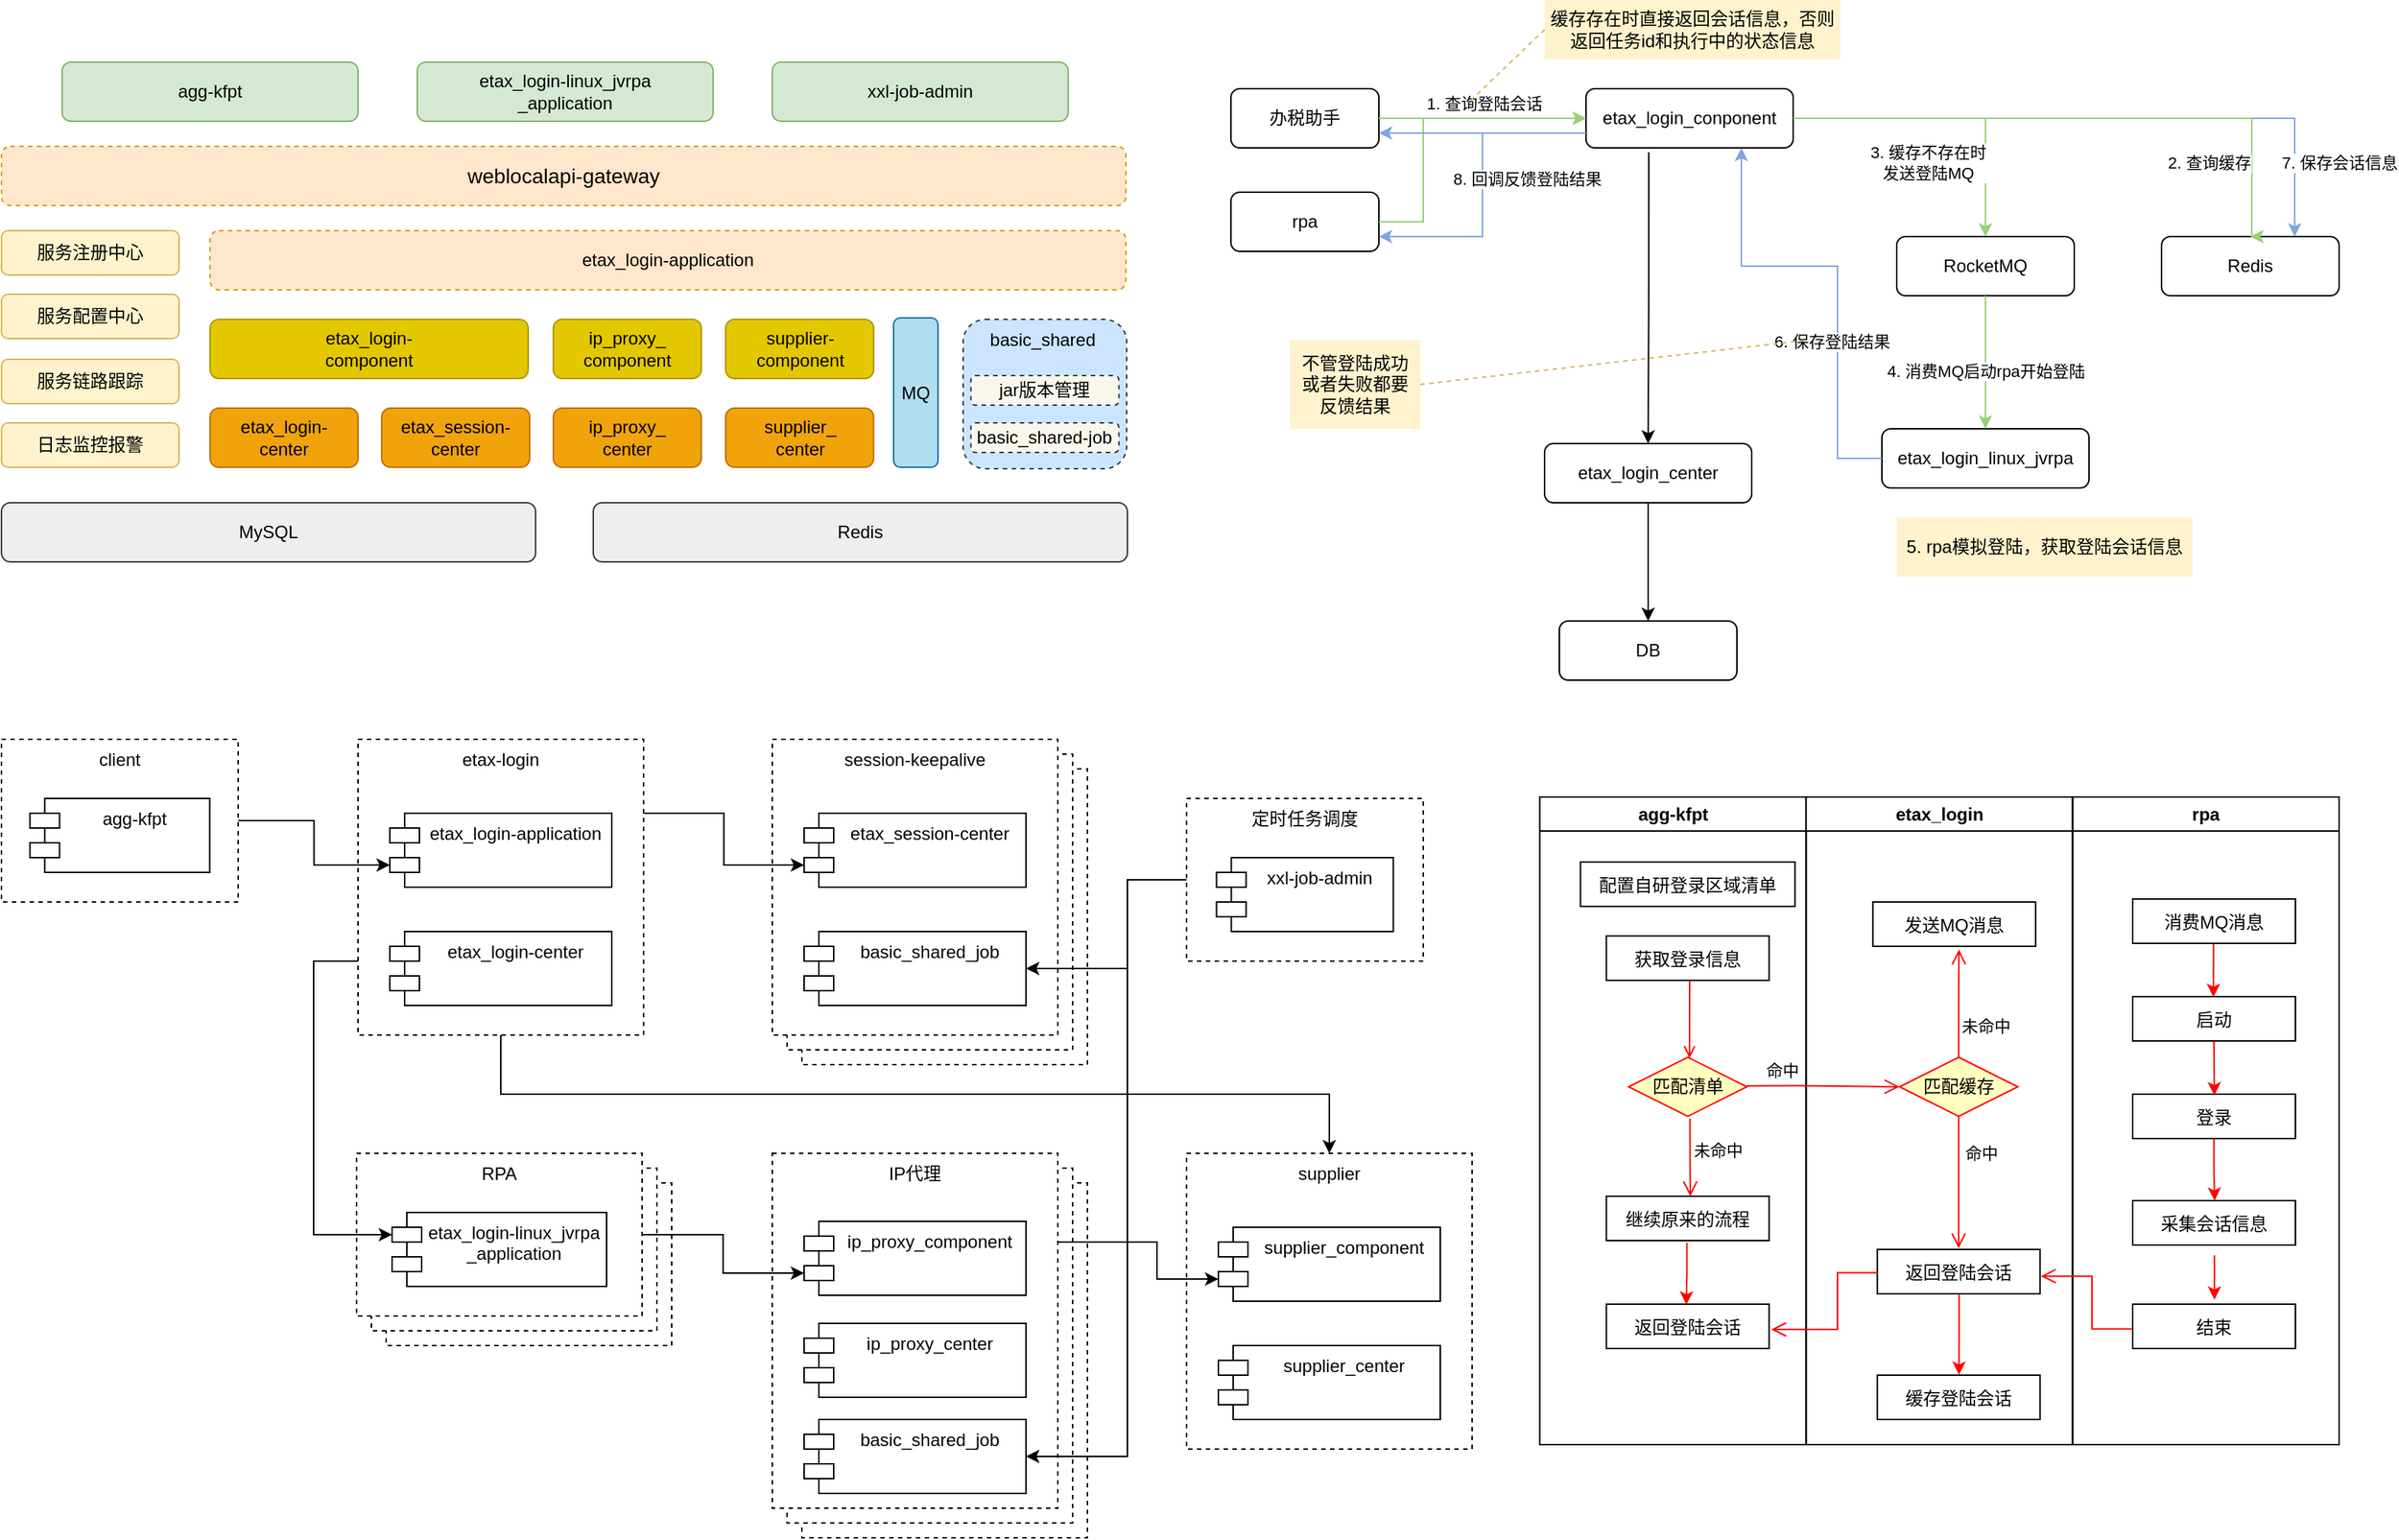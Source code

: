 <mxfile version="20.5.2" type="github">
  <diagram id="nDLk0ft438gr6uN_P_It" name="第 1 页">
    <mxGraphModel dx="2048" dy="681" grid="1" gridSize="10" guides="1" tooltips="1" connect="1" arrows="1" fold="1" page="1" pageScale="1" pageWidth="827" pageHeight="1169" math="0" shadow="0">
      <root>
        <mxCell id="0" />
        <mxCell id="1" parent="0" />
        <mxCell id="iIuD2MgbGL19CnhBk3a8-66" value="IP代理" style="rounded=0;whiteSpace=wrap;html=1;dashed=1;verticalAlign=top;" vertex="1" parent="1">
          <mxGeometry x="-260" y="860" width="193" height="240" as="geometry" />
        </mxCell>
        <mxCell id="iIuD2MgbGL19CnhBk3a8-65" value="IP代理" style="rounded=0;whiteSpace=wrap;html=1;dashed=1;verticalAlign=top;" vertex="1" parent="1">
          <mxGeometry x="-270" y="850" width="193" height="240" as="geometry" />
        </mxCell>
        <mxCell id="iIuD2MgbGL19CnhBk3a8-64" value="session-keepalive" style="rounded=0;whiteSpace=wrap;html=1;dashed=1;verticalAlign=top;" vertex="1" parent="1">
          <mxGeometry x="-260" y="580" width="193" height="200" as="geometry" />
        </mxCell>
        <mxCell id="iIuD2MgbGL19CnhBk3a8-63" value="session-keepalive" style="rounded=0;whiteSpace=wrap;html=1;dashed=1;verticalAlign=top;" vertex="1" parent="1">
          <mxGeometry x="-270" y="570" width="193" height="200" as="geometry" />
        </mxCell>
        <mxCell id="iIuD2MgbGL19CnhBk3a8-62" value="RPA" style="rounded=0;whiteSpace=wrap;html=1;dashed=1;verticalAlign=top;" vertex="1" parent="1">
          <mxGeometry x="-541" y="860" width="193" height="110" as="geometry" />
        </mxCell>
        <mxCell id="iIuD2MgbGL19CnhBk3a8-61" value="RPA" style="rounded=0;whiteSpace=wrap;html=1;dashed=1;verticalAlign=top;" vertex="1" parent="1">
          <mxGeometry x="-551" y="850" width="193" height="110" as="geometry" />
        </mxCell>
        <mxCell id="iIuD2MgbGL19CnhBk3a8-49" value="supplier" style="rounded=0;whiteSpace=wrap;html=1;dashed=1;verticalAlign=top;" vertex="1" parent="1">
          <mxGeometry y="840" width="193" height="200" as="geometry" />
        </mxCell>
        <mxCell id="iIuD2MgbGL19CnhBk3a8-57" value="" style="edgeStyle=orthogonalEdgeStyle;rounded=0;orthogonalLoop=1;jettySize=auto;html=1;entryX=0;entryY=0;entryDx=0;entryDy=35;exitX=1;exitY=0.25;exitDx=0;exitDy=0;entryPerimeter=0;" edge="1" parent="1" source="iIuD2MgbGL19CnhBk3a8-48" target="iIuD2MgbGL19CnhBk3a8-9">
          <mxGeometry relative="1" as="geometry">
            <Array as="points">
              <mxPoint x="-20" y="900" />
              <mxPoint x="-20" y="925" />
            </Array>
          </mxGeometry>
        </mxCell>
        <mxCell id="iIuD2MgbGL19CnhBk3a8-48" value="IP代理" style="rounded=0;whiteSpace=wrap;html=1;dashed=1;verticalAlign=top;" vertex="1" parent="1">
          <mxGeometry x="-280" y="840" width="193" height="240" as="geometry" />
        </mxCell>
        <mxCell id="iIuD2MgbGL19CnhBk3a8-46" value="session-keepalive" style="rounded=0;whiteSpace=wrap;html=1;dashed=1;verticalAlign=top;" vertex="1" parent="1">
          <mxGeometry x="-280" y="560" width="193" height="200" as="geometry" />
        </mxCell>
        <mxCell id="iIuD2MgbGL19CnhBk3a8-53" value="" style="edgeStyle=orthogonalEdgeStyle;rounded=0;orthogonalLoop=1;jettySize=auto;html=1;entryX=1;entryY=0.5;entryDx=0;entryDy=0;" edge="1" parent="1" source="iIuD2MgbGL19CnhBk3a8-50" target="iIuD2MgbGL19CnhBk3a8-11">
          <mxGeometry relative="1" as="geometry">
            <mxPoint x="-60" y="760" as="targetPoint" />
            <Array as="points">
              <mxPoint x="-40" y="655" />
              <mxPoint x="-40" y="715" />
            </Array>
          </mxGeometry>
        </mxCell>
        <mxCell id="iIuD2MgbGL19CnhBk3a8-50" value="定时任务调度" style="rounded=0;whiteSpace=wrap;html=1;dashed=1;verticalAlign=top;" vertex="1" parent="1">
          <mxGeometry y="600" width="160" height="110" as="geometry" />
        </mxCell>
        <mxCell id="iIuD2MgbGL19CnhBk3a8-34" value="basic_shared&amp;nbsp;" style="rounded=1;whiteSpace=wrap;html=1;verticalAlign=top;align=center;spacingLeft=0;fillColor=#cce5ff;strokeColor=#36393d;dashed=1;" vertex="1" parent="1">
          <mxGeometry x="-151" y="276" width="110.5" height="101" as="geometry" />
        </mxCell>
        <mxCell id="iIuD2MgbGL19CnhBk3a8-17" value="RPA" style="rounded=0;whiteSpace=wrap;html=1;dashed=1;verticalAlign=top;" vertex="1" parent="1">
          <mxGeometry x="-561" y="840" width="193" height="110" as="geometry" />
        </mxCell>
        <mxCell id="iIuD2MgbGL19CnhBk3a8-51" value="" style="edgeStyle=orthogonalEdgeStyle;rounded=0;orthogonalLoop=1;jettySize=auto;html=1;entryX=0;entryY=0;entryDx=0;entryDy=35;entryPerimeter=0;exitX=1;exitY=0.25;exitDx=0;exitDy=0;" edge="1" parent="1" source="iIuD2MgbGL19CnhBk3a8-16" target="iIuD2MgbGL19CnhBk3a8-10">
          <mxGeometry relative="1" as="geometry" />
        </mxCell>
        <mxCell id="iIuD2MgbGL19CnhBk3a8-60" value="" style="edgeStyle=orthogonalEdgeStyle;rounded=0;orthogonalLoop=1;jettySize=auto;html=1;exitX=0;exitY=0.75;exitDx=0;exitDy=0;entryX=0;entryY=0;entryDx=0;entryDy=15;entryPerimeter=0;" edge="1" parent="1" source="iIuD2MgbGL19CnhBk3a8-16" target="iIuD2MgbGL19CnhBk3a8-6">
          <mxGeometry relative="1" as="geometry">
            <Array as="points">
              <mxPoint x="-590" y="710" />
              <mxPoint x="-590" y="895" />
            </Array>
          </mxGeometry>
        </mxCell>
        <mxCell id="iIuD2MgbGL19CnhBk3a8-16" value="etax-login" style="rounded=0;whiteSpace=wrap;html=1;dashed=1;verticalAlign=top;" vertex="1" parent="1">
          <mxGeometry x="-560" y="560" width="193" height="200" as="geometry" />
        </mxCell>
        <mxCell id="iIuD2MgbGL19CnhBk3a8-58" value="" style="edgeStyle=orthogonalEdgeStyle;rounded=0;orthogonalLoop=1;jettySize=auto;html=1;entryX=0;entryY=0;entryDx=0;entryDy=35;entryPerimeter=0;" edge="1" parent="1" source="iIuD2MgbGL19CnhBk3a8-15" target="iIuD2MgbGL19CnhBk3a8-2">
          <mxGeometry relative="1" as="geometry" />
        </mxCell>
        <mxCell id="iIuD2MgbGL19CnhBk3a8-15" value="client" style="rounded=0;whiteSpace=wrap;html=1;dashed=1;verticalAlign=top;" vertex="1" parent="1">
          <mxGeometry x="-801" y="560" width="160" height="110" as="geometry" />
        </mxCell>
        <mxCell id="LRi96Np3pduru6x6Xqpe-8" value="" style="edgeStyle=orthogonalEdgeStyle;rounded=0;orthogonalLoop=1;jettySize=auto;html=1;exitX=0.303;exitY=1.075;exitDx=0;exitDy=0;exitPerimeter=0;" parent="1" source="LRi96Np3pduru6x6Xqpe-2" target="LRi96Np3pduru6x6Xqpe-3" edge="1">
          <mxGeometry relative="1" as="geometry" />
        </mxCell>
        <mxCell id="LRi96Np3pduru6x6Xqpe-2" value="etax_login_conponent&lt;br&gt;" style="rounded=1;whiteSpace=wrap;html=1;" parent="1" vertex="1">
          <mxGeometry x="270" y="120" width="140" height="40" as="geometry" />
        </mxCell>
        <mxCell id="LRi96Np3pduru6x6Xqpe-9" value="" style="edgeStyle=orthogonalEdgeStyle;rounded=0;orthogonalLoop=1;jettySize=auto;html=1;entryX=0.5;entryY=0;entryDx=0;entryDy=0;" parent="1" source="LRi96Np3pduru6x6Xqpe-3" target="LRi96Np3pduru6x6Xqpe-7" edge="1">
          <mxGeometry relative="1" as="geometry">
            <Array as="points">
              <mxPoint x="312" y="480" />
            </Array>
          </mxGeometry>
        </mxCell>
        <mxCell id="LRi96Np3pduru6x6Xqpe-3" value="etax_login_center" style="rounded=1;whiteSpace=wrap;html=1;" parent="1" vertex="1">
          <mxGeometry x="242" y="360" width="140" height="40" as="geometry" />
        </mxCell>
        <mxCell id="LRi96Np3pduru6x6Xqpe-4" value="etax_login_linux_jvrpa" style="rounded=1;whiteSpace=wrap;html=1;" parent="1" vertex="1">
          <mxGeometry x="470" y="350" width="140" height="40" as="geometry" />
        </mxCell>
        <mxCell id="LRi96Np3pduru6x6Xqpe-5" value="RocketMQ" style="rounded=1;whiteSpace=wrap;html=1;" parent="1" vertex="1">
          <mxGeometry x="480" y="220" width="120" height="40" as="geometry" />
        </mxCell>
        <mxCell id="LRi96Np3pduru6x6Xqpe-6" value="Redis" style="rounded=1;whiteSpace=wrap;html=1;" parent="1" vertex="1">
          <mxGeometry x="659" y="220" width="120" height="40" as="geometry" />
        </mxCell>
        <mxCell id="LRi96Np3pduru6x6Xqpe-7" value="DB" style="rounded=1;whiteSpace=wrap;html=1;" parent="1" vertex="1">
          <mxGeometry x="252" y="480" width="120" height="40" as="geometry" />
        </mxCell>
        <mxCell id="LRi96Np3pduru6x6Xqpe-10" value="" style="edgeStyle=orthogonalEdgeStyle;rounded=0;orthogonalLoop=1;jettySize=auto;html=1;exitX=1;exitY=0.5;exitDx=0;exitDy=0;entryX=0.5;entryY=0;entryDx=0;entryDy=0;strokeColor=#97D077;" parent="1" source="LRi96Np3pduru6x6Xqpe-2" target="LRi96Np3pduru6x6Xqpe-5" edge="1">
          <mxGeometry relative="1" as="geometry">
            <mxPoint x="350" y="170" as="sourcePoint" />
            <mxPoint x="350" y="230" as="targetPoint" />
            <Array as="points">
              <mxPoint x="540" y="140" />
            </Array>
          </mxGeometry>
        </mxCell>
        <mxCell id="LRi96Np3pduru6x6Xqpe-11" value="" style="edgeStyle=orthogonalEdgeStyle;rounded=0;orthogonalLoop=1;jettySize=auto;html=1;exitX=0.5;exitY=1;exitDx=0;exitDy=0;entryX=0.5;entryY=0;entryDx=0;entryDy=0;strokeColor=#97D077;" parent="1" source="LRi96Np3pduru6x6Xqpe-5" target="LRi96Np3pduru6x6Xqpe-4" edge="1">
          <mxGeometry relative="1" as="geometry">
            <mxPoint x="260" y="490" as="sourcePoint" />
            <mxPoint x="390" y="570" as="targetPoint" />
            <Array as="points">
              <mxPoint x="540" y="330" />
              <mxPoint x="540" y="330" />
            </Array>
          </mxGeometry>
        </mxCell>
        <mxCell id="LRi96Np3pduru6x6Xqpe-25" value="4. 消费MQ启动rpa开始登陆" style="edgeLabel;html=1;align=center;verticalAlign=middle;resizable=0;points=[];" parent="LRi96Np3pduru6x6Xqpe-11" vertex="1" connectable="0">
          <mxGeometry x="0.209" relative="1" as="geometry">
            <mxPoint y="-4" as="offset" />
          </mxGeometry>
        </mxCell>
        <mxCell id="LRi96Np3pduru6x6Xqpe-12" value="" style="edgeStyle=orthogonalEdgeStyle;rounded=0;orthogonalLoop=1;jettySize=auto;html=1;exitX=1;exitY=0.5;exitDx=0;exitDy=0;strokeColor=#7EA6E0;" parent="1" source="LRi96Np3pduru6x6Xqpe-2" target="LRi96Np3pduru6x6Xqpe-6" edge="1">
          <mxGeometry relative="1" as="geometry">
            <mxPoint x="680" y="360" as="sourcePoint" />
            <mxPoint x="780" y="180" as="targetPoint" />
            <Array as="points">
              <mxPoint x="749" y="140" />
            </Array>
          </mxGeometry>
        </mxCell>
        <mxCell id="LRi96Np3pduru6x6Xqpe-26" value="7. 保存会话信息" style="edgeLabel;html=1;align=center;verticalAlign=middle;resizable=0;points=[];" parent="LRi96Np3pduru6x6Xqpe-12" vertex="1" connectable="0">
          <mxGeometry x="0.394" y="-2" relative="1" as="geometry">
            <mxPoint x="77" y="28" as="offset" />
          </mxGeometry>
        </mxCell>
        <mxCell id="LRi96Np3pduru6x6Xqpe-13" value="" style="edgeStyle=orthogonalEdgeStyle;rounded=0;orthogonalLoop=1;jettySize=auto;html=1;exitX=1;exitY=0.5;exitDx=0;exitDy=0;entryX=0.5;entryY=0;entryDx=0;entryDy=0;strokeColor=#97D077;" parent="1" source="LRi96Np3pduru6x6Xqpe-2" target="LRi96Np3pduru6x6Xqpe-6" edge="1">
          <mxGeometry relative="1" as="geometry">
            <mxPoint x="580" y="120" as="sourcePoint" />
            <mxPoint x="710" y="200" as="targetPoint" />
            <Array as="points">
              <mxPoint x="720" y="140" />
              <mxPoint x="720" y="220" />
            </Array>
          </mxGeometry>
        </mxCell>
        <mxCell id="LRi96Np3pduru6x6Xqpe-21" value="3. 缓存不存在时&lt;br&gt;发送登陆MQ" style="edgeLabel;html=1;align=center;verticalAlign=middle;resizable=0;points=[];" parent="LRi96Np3pduru6x6Xqpe-13" vertex="1" connectable="0">
          <mxGeometry x="-0.598" y="1" relative="1" as="geometry">
            <mxPoint x="12" y="31" as="offset" />
          </mxGeometry>
        </mxCell>
        <mxCell id="LRi96Np3pduru6x6Xqpe-22" value="2. 查询缓存" style="edgeLabel;html=1;align=center;verticalAlign=middle;resizable=0;points=[];" parent="LRi96Np3pduru6x6Xqpe-13" vertex="1" connectable="0">
          <mxGeometry x="0.181" y="2" relative="1" as="geometry">
            <mxPoint x="50" y="32" as="offset" />
          </mxGeometry>
        </mxCell>
        <mxCell id="LRi96Np3pduru6x6Xqpe-14" value="" style="edgeStyle=orthogonalEdgeStyle;rounded=0;orthogonalLoop=1;jettySize=auto;html=1;entryX=0.75;entryY=1;entryDx=0;entryDy=0;exitX=0;exitY=0.5;exitDx=0;exitDy=0;strokeColor=#7EA6E0;" parent="1" source="LRi96Np3pduru6x6Xqpe-4" target="LRi96Np3pduru6x6Xqpe-2" edge="1">
          <mxGeometry relative="1" as="geometry">
            <mxPoint x="530" y="495" as="sourcePoint" />
            <mxPoint x="639" y="385" as="targetPoint" />
            <Array as="points">
              <mxPoint x="440" y="370" />
              <mxPoint x="440" y="240" />
              <mxPoint x="375" y="240" />
            </Array>
          </mxGeometry>
        </mxCell>
        <mxCell id="LRi96Np3pduru6x6Xqpe-27" value="6. 保存登陆结果" style="edgeLabel;html=1;align=center;verticalAlign=middle;resizable=0;points=[];" parent="LRi96Np3pduru6x6Xqpe-14" vertex="1" connectable="0">
          <mxGeometry x="-0.283" y="4" relative="1" as="geometry">
            <mxPoint as="offset" />
          </mxGeometry>
        </mxCell>
        <mxCell id="LRi96Np3pduru6x6Xqpe-16" value="办税助手" style="rounded=1;whiteSpace=wrap;html=1;" parent="1" vertex="1">
          <mxGeometry x="30" y="120" width="100" height="40" as="geometry" />
        </mxCell>
        <mxCell id="LRi96Np3pduru6x6Xqpe-17" value="rpa" style="rounded=1;whiteSpace=wrap;html=1;" parent="1" vertex="1">
          <mxGeometry x="30" y="190" width="100" height="40" as="geometry" />
        </mxCell>
        <mxCell id="LRi96Np3pduru6x6Xqpe-18" value="" style="edgeStyle=orthogonalEdgeStyle;rounded=0;orthogonalLoop=1;jettySize=auto;html=1;exitX=1;exitY=0.5;exitDx=0;exitDy=0;entryX=0;entryY=0.5;entryDx=0;entryDy=0;strokeColor=#97D077;" parent="1" source="LRi96Np3pduru6x6Xqpe-16" target="LRi96Np3pduru6x6Xqpe-2" edge="1">
          <mxGeometry relative="1" as="geometry">
            <mxPoint x="170.02" y="173" as="sourcePoint" />
            <mxPoint x="169.6" y="370" as="targetPoint" />
          </mxGeometry>
        </mxCell>
        <mxCell id="LRi96Np3pduru6x6Xqpe-20" value="1. 查询登陆会话" style="edgeLabel;html=1;align=center;verticalAlign=middle;resizable=0;points=[];" parent="LRi96Np3pduru6x6Xqpe-18" vertex="1" connectable="0">
          <mxGeometry x="-0.809" y="-2" relative="1" as="geometry">
            <mxPoint x="57" y="-12" as="offset" />
          </mxGeometry>
        </mxCell>
        <mxCell id="LRi96Np3pduru6x6Xqpe-19" value="" style="edgeStyle=orthogonalEdgeStyle;rounded=0;orthogonalLoop=1;jettySize=auto;html=1;exitX=1;exitY=0.5;exitDx=0;exitDy=0;entryX=0;entryY=0.5;entryDx=0;entryDy=0;strokeColor=#97D077;" parent="1" source="LRi96Np3pduru6x6Xqpe-17" target="LRi96Np3pduru6x6Xqpe-2" edge="1">
          <mxGeometry relative="1" as="geometry">
            <mxPoint x="140" y="150" as="sourcePoint" />
            <mxPoint x="200" y="170" as="targetPoint" />
            <Array as="points">
              <mxPoint x="160" y="210" />
              <mxPoint x="160" y="140" />
            </Array>
          </mxGeometry>
        </mxCell>
        <mxCell id="LRi96Np3pduru6x6Xqpe-23" value="缓存存在时直接返回会话信息，否则返回任务id和执行中的状态信息" style="text;html=1;strokeColor=none;fillColor=#fff2cc;align=center;verticalAlign=middle;whiteSpace=wrap;rounded=0;" parent="1" vertex="1">
          <mxGeometry x="242" y="60" width="200" height="40" as="geometry" />
        </mxCell>
        <mxCell id="LRi96Np3pduru6x6Xqpe-24" value="5. rpa模拟登陆，获取登陆会话信息" style="text;html=1;strokeColor=none;fillColor=#fff2cc;align=center;verticalAlign=middle;whiteSpace=wrap;rounded=0;" parent="1" vertex="1">
          <mxGeometry x="480" y="410" width="200" height="40" as="geometry" />
        </mxCell>
        <mxCell id="LRi96Np3pduru6x6Xqpe-28" value="不管登陆成功&lt;br&gt;或者失败都要&lt;br&gt;反馈结果" style="text;html=1;strokeColor=none;fillColor=#fff2cc;align=center;verticalAlign=middle;whiteSpace=wrap;rounded=0;" parent="1" vertex="1">
          <mxGeometry x="70" y="290" width="88" height="60" as="geometry" />
        </mxCell>
        <mxCell id="LRi96Np3pduru6x6Xqpe-29" value="" style="endArrow=none;dashed=1;html=1;rounded=0;strokeColor=#d6b656;fillColor=#fff2cc;exitX=0;exitY=0.5;exitDx=0;exitDy=0;" parent="1" source="LRi96Np3pduru6x6Xqpe-23" edge="1">
          <mxGeometry width="50" height="50" relative="1" as="geometry">
            <mxPoint x="130" y="400" as="sourcePoint" />
            <mxPoint x="190" y="130" as="targetPoint" />
            <Array as="points" />
          </mxGeometry>
        </mxCell>
        <mxCell id="LRi96Np3pduru6x6Xqpe-30" value="" style="edgeStyle=orthogonalEdgeStyle;rounded=0;orthogonalLoop=1;jettySize=auto;html=1;exitX=0;exitY=0.75;exitDx=0;exitDy=0;entryX=1;entryY=0.75;entryDx=0;entryDy=0;strokeColor=#7EA6E0;" parent="1" source="LRi96Np3pduru6x6Xqpe-2" target="LRi96Np3pduru6x6Xqpe-17" edge="1">
          <mxGeometry relative="1" as="geometry">
            <mxPoint x="220.02" y="163" as="sourcePoint" />
            <mxPoint x="219.6" y="360" as="targetPoint" />
          </mxGeometry>
        </mxCell>
        <mxCell id="LRi96Np3pduru6x6Xqpe-32" value="8. 回调反馈登陆结果" style="edgeLabel;html=1;align=center;verticalAlign=middle;resizable=0;points=[];" parent="LRi96Np3pduru6x6Xqpe-30" vertex="1" connectable="0">
          <mxGeometry x="-0.12" relative="1" as="geometry">
            <mxPoint x="30" y="8" as="offset" />
          </mxGeometry>
        </mxCell>
        <mxCell id="LRi96Np3pduru6x6Xqpe-31" value="" style="edgeStyle=orthogonalEdgeStyle;rounded=0;orthogonalLoop=1;jettySize=auto;html=1;exitX=0;exitY=0.75;exitDx=0;exitDy=0;entryX=1;entryY=0.75;entryDx=0;entryDy=0;strokeColor=#7EA6E0;" parent="1" source="LRi96Np3pduru6x6Xqpe-2" target="LRi96Np3pduru6x6Xqpe-16" edge="1">
          <mxGeometry relative="1" as="geometry">
            <mxPoint x="300" y="250" as="sourcePoint" />
            <mxPoint x="160" y="320" as="targetPoint" />
          </mxGeometry>
        </mxCell>
        <mxCell id="LRi96Np3pduru6x6Xqpe-33" value="" style="endArrow=none;dashed=1;html=1;rounded=0;strokeColor=#d6b656;fillColor=#fff2cc;exitX=1;exitY=0.5;exitDx=0;exitDy=0;" parent="1" source="LRi96Np3pduru6x6Xqpe-28" edge="1">
          <mxGeometry width="50" height="50" relative="1" as="geometry">
            <mxPoint x="85" y="390" as="sourcePoint" />
            <mxPoint x="420" y="290" as="targetPoint" />
          </mxGeometry>
        </mxCell>
        <mxCell id="iIuD2MgbGL19CnhBk3a8-1" value="agg-kfpt" style="shape=module;align=left;spacingLeft=20;align=center;verticalAlign=top;" vertex="1" parent="1">
          <mxGeometry x="-781.75" y="600" width="121.5" height="50" as="geometry" />
        </mxCell>
        <mxCell id="iIuD2MgbGL19CnhBk3a8-2" value="etax_login-application" style="shape=module;align=left;spacingLeft=20;align=center;verticalAlign=top;" vertex="1" parent="1">
          <mxGeometry x="-538.5" y="610" width="150" height="50" as="geometry" />
        </mxCell>
        <mxCell id="iIuD2MgbGL19CnhBk3a8-4" value="etax_login-center" style="shape=module;align=left;spacingLeft=20;align=center;verticalAlign=top;" vertex="1" parent="1">
          <mxGeometry x="-538.5" y="690" width="150" height="50" as="geometry" />
        </mxCell>
        <mxCell id="iIuD2MgbGL19CnhBk3a8-5" value="ip_proxy_component" style="shape=module;align=left;spacingLeft=20;align=center;verticalAlign=top;flipV=1;" vertex="1" parent="1">
          <mxGeometry x="-258.5" y="886" width="150" height="50" as="geometry" />
        </mxCell>
        <mxCell id="iIuD2MgbGL19CnhBk3a8-6" value="etax_login-linux_jvrpa&#xa;_application" style="shape=module;align=left;spacingLeft=20;align=center;verticalAlign=top;" vertex="1" parent="1">
          <mxGeometry x="-537" y="880" width="145" height="50" as="geometry" />
        </mxCell>
        <mxCell id="iIuD2MgbGL19CnhBk3a8-7" value="ip_proxy_center" style="shape=module;align=left;spacingLeft=20;align=center;verticalAlign=top;flipV=1;" vertex="1" parent="1">
          <mxGeometry x="-258.5" y="955" width="150" height="50" as="geometry" />
        </mxCell>
        <mxCell id="iIuD2MgbGL19CnhBk3a8-8" value="supplier_center" style="shape=module;align=left;spacingLeft=20;align=center;verticalAlign=top;" vertex="1" parent="1">
          <mxGeometry x="21.5" y="970" width="150" height="50" as="geometry" />
        </mxCell>
        <mxCell id="iIuD2MgbGL19CnhBk3a8-9" value="supplier_component" style="shape=module;align=left;spacingLeft=20;align=center;verticalAlign=top;" vertex="1" parent="1">
          <mxGeometry x="21.5" y="890" width="150" height="50" as="geometry" />
        </mxCell>
        <mxCell id="iIuD2MgbGL19CnhBk3a8-10" value="etax_session-center" style="shape=module;align=left;spacingLeft=20;align=center;verticalAlign=top;" vertex="1" parent="1">
          <mxGeometry x="-258.5" y="610" width="150" height="50" as="geometry" />
        </mxCell>
        <mxCell id="iIuD2MgbGL19CnhBk3a8-11" value="basic_shared_job" style="shape=module;align=left;spacingLeft=20;align=center;verticalAlign=top;" vertex="1" parent="1">
          <mxGeometry x="-258.5" y="690" width="150" height="50" as="geometry" />
        </mxCell>
        <mxCell id="iIuD2MgbGL19CnhBk3a8-19" value="xxl-job-admin" style="shape=module;align=left;spacingLeft=20;align=center;verticalAlign=top;" vertex="1" parent="1">
          <mxGeometry x="20.25" y="640" width="119.5" height="50" as="geometry" />
        </mxCell>
        <mxCell id="iIuD2MgbGL19CnhBk3a8-20" value="&lt;span style=&quot;&quot;&gt;etax_login-&lt;br&gt;component&lt;/span&gt;" style="rounded=1;whiteSpace=wrap;html=1;fillColor=#e3c800;fontColor=#000000;strokeColor=#B09500;" vertex="1" parent="1">
          <mxGeometry x="-660" y="276" width="215" height="40" as="geometry" />
        </mxCell>
        <mxCell id="iIuD2MgbGL19CnhBk3a8-21" value="&lt;span style=&quot;&quot;&gt;etax_login-&lt;br&gt;center&lt;/span&gt;" style="rounded=1;whiteSpace=wrap;html=1;fillColor=#f0a30a;fontColor=#000000;strokeColor=#BD7000;" vertex="1" parent="1">
          <mxGeometry x="-660" y="336" width="100" height="40" as="geometry" />
        </mxCell>
        <mxCell id="iIuD2MgbGL19CnhBk3a8-22" value="&lt;span style=&quot;&quot;&gt;etax_session-&lt;br&gt;center&lt;/span&gt;" style="rounded=1;whiteSpace=wrap;html=1;fillColor=#f0a30a;fontColor=#000000;strokeColor=#BD7000;" vertex="1" parent="1">
          <mxGeometry x="-544" y="336" width="100" height="40" as="geometry" />
        </mxCell>
        <mxCell id="iIuD2MgbGL19CnhBk3a8-23" value="&lt;span style=&quot;&quot;&gt;ip_proxy_&lt;br&gt;component&lt;/span&gt;" style="rounded=1;whiteSpace=wrap;html=1;fillColor=#e3c800;fontColor=#000000;strokeColor=#B09500;" vertex="1" parent="1">
          <mxGeometry x="-428" y="276" width="100" height="40" as="geometry" />
        </mxCell>
        <mxCell id="iIuD2MgbGL19CnhBk3a8-24" value="&lt;span style=&quot;&quot;&gt;ip_proxy_&lt;br&gt;center&lt;/span&gt;" style="rounded=1;whiteSpace=wrap;html=1;fillColor=#f0a30a;fontColor=#000000;strokeColor=#BD7000;" vertex="1" parent="1">
          <mxGeometry x="-428" y="336" width="100" height="40" as="geometry" />
        </mxCell>
        <mxCell id="iIuD2MgbGL19CnhBk3a8-25" value="supplier-component" style="rounded=1;whiteSpace=wrap;html=1;fillColor=#e3c800;fontColor=#000000;strokeColor=#B09500;" vertex="1" parent="1">
          <mxGeometry x="-311.5" y="276" width="100" height="40" as="geometry" />
        </mxCell>
        <mxCell id="iIuD2MgbGL19CnhBk3a8-27" value="&lt;span style=&quot;&quot;&gt;supplier_&lt;br&gt;center&lt;/span&gt;" style="rounded=1;whiteSpace=wrap;html=1;fillColor=#f0a30a;fontColor=#000000;strokeColor=#BD7000;" vertex="1" parent="1">
          <mxGeometry x="-311.5" y="336" width="100" height="40" as="geometry" />
        </mxCell>
        <mxCell id="iIuD2MgbGL19CnhBk3a8-29" value="&lt;span style=&quot;&quot;&gt;etax_login-linux_jvrpa&lt;/span&gt;&lt;br style=&quot;padding: 0px; margin: 0px;&quot;&gt;&lt;span style=&quot;&quot;&gt;_application&lt;/span&gt;" style="rounded=1;whiteSpace=wrap;html=1;fillColor=#d5e8d4;strokeColor=#82b366;" vertex="1" parent="1">
          <mxGeometry x="-520" y="102" width="200" height="40" as="geometry" />
        </mxCell>
        <mxCell id="iIuD2MgbGL19CnhBk3a8-30" value="&lt;span style=&quot;&quot;&gt;xxl-job-admin&lt;/span&gt;" style="rounded=1;whiteSpace=wrap;html=1;fillColor=#d5e8d4;strokeColor=#82b366;" vertex="1" parent="1">
          <mxGeometry x="-280" y="102" width="200" height="40" as="geometry" />
        </mxCell>
        <mxCell id="iIuD2MgbGL19CnhBk3a8-31" value="&lt;span style=&quot;&quot;&gt;etax_login-application&lt;/span&gt;" style="rounded=1;whiteSpace=wrap;html=1;fillColor=#ffe6cc;strokeColor=#d79b00;dashed=1;" vertex="1" parent="1">
          <mxGeometry x="-660" y="216" width="619" height="40" as="geometry" />
        </mxCell>
        <mxCell id="iIuD2MgbGL19CnhBk3a8-32" value="&lt;font style=&quot;font-size: 14px;&quot;&gt;weblocalapi-gateway&lt;/font&gt;" style="rounded=1;whiteSpace=wrap;html=1;dashed=1;fillColor=#ffe6cc;strokeColor=#d79b00;" vertex="1" parent="1">
          <mxGeometry x="-801" y="159" width="760" height="40" as="geometry" />
        </mxCell>
        <mxCell id="iIuD2MgbGL19CnhBk3a8-33" value="MQ" style="rounded=1;whiteSpace=wrap;html=1;fillColor=#b1ddf0;strokeColor=#10739e;" vertex="1" parent="1">
          <mxGeometry x="-198" y="275" width="30" height="101" as="geometry" />
        </mxCell>
        <mxCell id="iIuD2MgbGL19CnhBk3a8-35" value="jar版本管理" style="rounded=1;whiteSpace=wrap;html=1;fillColor=#f9f7ed;strokeColor=#36393d;dashed=1;" vertex="1" parent="1">
          <mxGeometry x="-145.75" y="314" width="100" height="20" as="geometry" />
        </mxCell>
        <mxCell id="iIuD2MgbGL19CnhBk3a8-36" value="basic_shared-job" style="rounded=1;whiteSpace=wrap;html=1;fillColor=#f9f7ed;strokeColor=#36393d;dashed=1;" vertex="1" parent="1">
          <mxGeometry x="-145.75" y="346" width="100" height="20" as="geometry" />
        </mxCell>
        <mxCell id="iIuD2MgbGL19CnhBk3a8-37" value="服务注册中心" style="rounded=1;whiteSpace=wrap;html=1;fillColor=#fff2cc;strokeColor=#d6b656;" vertex="1" parent="1">
          <mxGeometry x="-801" y="216" width="120" height="30" as="geometry" />
        </mxCell>
        <mxCell id="iIuD2MgbGL19CnhBk3a8-38" value="服务配置中心" style="rounded=1;whiteSpace=wrap;html=1;fillColor=#fff2cc;strokeColor=#d6b656;" vertex="1" parent="1">
          <mxGeometry x="-801" y="259" width="120" height="30" as="geometry" />
        </mxCell>
        <mxCell id="iIuD2MgbGL19CnhBk3a8-39" value="服务链路跟踪" style="rounded=1;whiteSpace=wrap;html=1;fillColor=#fff2cc;strokeColor=#d6b656;" vertex="1" parent="1">
          <mxGeometry x="-801" y="303" width="120" height="30" as="geometry" />
        </mxCell>
        <mxCell id="iIuD2MgbGL19CnhBk3a8-40" value="日志监控报警" style="rounded=1;whiteSpace=wrap;html=1;fillColor=#fff2cc;strokeColor=#d6b656;" vertex="1" parent="1">
          <mxGeometry x="-801" y="346" width="120" height="30" as="geometry" />
        </mxCell>
        <mxCell id="iIuD2MgbGL19CnhBk3a8-43" value="MySQL" style="rounded=1;whiteSpace=wrap;html=1;fillColor=#eeeeee;strokeColor=#36393d;" vertex="1" parent="1">
          <mxGeometry x="-801" y="400" width="361" height="40" as="geometry" />
        </mxCell>
        <mxCell id="iIuD2MgbGL19CnhBk3a8-44" value="Redis" style="rounded=1;whiteSpace=wrap;html=1;fillColor=#eeeeee;strokeColor=#36393d;" vertex="1" parent="1">
          <mxGeometry x="-401" y="400" width="361" height="40" as="geometry" />
        </mxCell>
        <mxCell id="iIuD2MgbGL19CnhBk3a8-45" value="&lt;span style=&quot;&quot;&gt;agg-kfpt&lt;/span&gt;" style="rounded=1;whiteSpace=wrap;html=1;fillColor=#d5e8d4;strokeColor=#82b366;" vertex="1" parent="1">
          <mxGeometry x="-760" y="102" width="200" height="40" as="geometry" />
        </mxCell>
        <mxCell id="iIuD2MgbGL19CnhBk3a8-47" value="basic_shared_job" style="shape=module;align=left;spacingLeft=20;align=center;verticalAlign=top;flipV=1;" vertex="1" parent="1">
          <mxGeometry x="-258.5" y="1020" width="150" height="50" as="geometry" />
        </mxCell>
        <mxCell id="iIuD2MgbGL19CnhBk3a8-54" value="" style="edgeStyle=orthogonalEdgeStyle;rounded=0;orthogonalLoop=1;jettySize=auto;html=1;entryX=1;entryY=0.5;entryDx=0;entryDy=0;exitX=0;exitY=0.5;exitDx=0;exitDy=0;" edge="1" parent="1" source="iIuD2MgbGL19CnhBk3a8-50" target="iIuD2MgbGL19CnhBk3a8-47">
          <mxGeometry relative="1" as="geometry">
            <mxPoint x="38.5" y="780.0" as="sourcePoint" />
            <mxPoint x="-70" y="840" as="targetPoint" />
            <Array as="points">
              <mxPoint x="-40" y="655" />
              <mxPoint x="-40" y="1045" />
            </Array>
          </mxGeometry>
        </mxCell>
        <mxCell id="iIuD2MgbGL19CnhBk3a8-55" value="" style="edgeStyle=orthogonalEdgeStyle;rounded=0;orthogonalLoop=1;jettySize=auto;html=1;entryX=0;entryY=0;entryDx=0;entryDy=15;entryPerimeter=0;exitX=1;exitY=0.5;exitDx=0;exitDy=0;" edge="1" parent="1" source="iIuD2MgbGL19CnhBk3a8-17" target="iIuD2MgbGL19CnhBk3a8-5">
          <mxGeometry relative="1" as="geometry">
            <mxPoint x="-420.07" y="790" as="sourcePoint" />
            <mxPoint x="-311.57" y="825.0" as="targetPoint" />
          </mxGeometry>
        </mxCell>
        <mxCell id="iIuD2MgbGL19CnhBk3a8-56" value="" style="edgeStyle=orthogonalEdgeStyle;rounded=0;orthogonalLoop=1;jettySize=auto;html=1;entryX=0.5;entryY=0;entryDx=0;entryDy=0;exitX=0.5;exitY=1;exitDx=0;exitDy=0;" edge="1" parent="1" source="iIuD2MgbGL19CnhBk3a8-16" target="iIuD2MgbGL19CnhBk3a8-49">
          <mxGeometry relative="1" as="geometry">
            <mxPoint x="-360" y="800" as="sourcePoint" />
            <mxPoint x="-251.5" y="835.0" as="targetPoint" />
          </mxGeometry>
        </mxCell>
        <mxCell id="iIuD2MgbGL19CnhBk3a8-67" value="agg-kfpt" style="swimlane;whiteSpace=wrap;startSize=23;" vertex="1" parent="1">
          <mxGeometry x="238.75" y="599" width="180" height="438" as="geometry" />
        </mxCell>
        <mxCell id="iIuD2MgbGL19CnhBk3a8-68" value="获取登录信息" style="" vertex="1" parent="iIuD2MgbGL19CnhBk3a8-67">
          <mxGeometry x="45" y="94" width="110" height="30" as="geometry" />
        </mxCell>
        <mxCell id="iIuD2MgbGL19CnhBk3a8-69" value="匹配清单" style="rhombus;whiteSpace=wrap;html=1;fillColor=#ffffc0;strokeColor=#ff0000;" vertex="1" parent="iIuD2MgbGL19CnhBk3a8-67">
          <mxGeometry x="60" y="176" width="80" height="40" as="geometry" />
        </mxCell>
        <mxCell id="iIuD2MgbGL19CnhBk3a8-70" value="继续原来的流程" style="" vertex="1" parent="iIuD2MgbGL19CnhBk3a8-67">
          <mxGeometry x="45" y="270" width="110" height="30" as="geometry" />
        </mxCell>
        <mxCell id="iIuD2MgbGL19CnhBk3a8-71" value="未命中" style="edgeStyle=orthogonalEdgeStyle;html=1;align=left;verticalAlign=bottom;endArrow=open;endSize=8;strokeColor=#ff0000;rounded=0;exitX=0.519;exitY=1.036;exitDx=0;exitDy=0;exitPerimeter=0;entryX=0.516;entryY=0.004;entryDx=0;entryDy=0;entryPerimeter=0;" edge="1" parent="iIuD2MgbGL19CnhBk3a8-67" source="iIuD2MgbGL19CnhBk3a8-69" target="iIuD2MgbGL19CnhBk3a8-70">
          <mxGeometry x="0.18" relative="1" as="geometry">
            <mxPoint x="100" y="308" as="targetPoint" />
            <Array as="points" />
            <mxPoint as="offset" />
            <mxPoint x="103" y="280" as="sourcePoint" />
          </mxGeometry>
        </mxCell>
        <mxCell id="iIuD2MgbGL19CnhBk3a8-72" value="" style="endArrow=open;strokeColor=#FF0000;endFill=1;rounded=0;entryX=0.515;entryY=0.015;entryDx=0;entryDy=0;entryPerimeter=0;exitX=0.512;exitY=0.994;exitDx=0;exitDy=0;exitPerimeter=0;" edge="1" parent="iIuD2MgbGL19CnhBk3a8-67" source="iIuD2MgbGL19CnhBk3a8-68" target="iIuD2MgbGL19CnhBk3a8-69">
          <mxGeometry relative="1" as="geometry">
            <mxPoint x="101.32" y="140.4" as="sourcePoint" />
            <mxPoint x="164.5" y="520" as="targetPoint" />
          </mxGeometry>
        </mxCell>
        <mxCell id="iIuD2MgbGL19CnhBk3a8-95" value="配置自研登录区域清单" style="" vertex="1" parent="iIuD2MgbGL19CnhBk3a8-67">
          <mxGeometry x="27.5" y="44" width="145" height="30" as="geometry" />
        </mxCell>
        <mxCell id="iIuD2MgbGL19CnhBk3a8-99" value="返回登陆会话" style="" vertex="1" parent="iIuD2MgbGL19CnhBk3a8-67">
          <mxGeometry x="45" y="343" width="110" height="30" as="geometry" />
        </mxCell>
        <mxCell id="iIuD2MgbGL19CnhBk3a8-101" value="" style="edgeStyle=orthogonalEdgeStyle;rounded=0;orthogonalLoop=1;jettySize=auto;html=1;exitX=0.495;exitY=1.048;exitDx=0;exitDy=0;exitPerimeter=0;strokeColor=#FF0000;entryX=0.491;entryY=0.011;entryDx=0;entryDy=0;entryPerimeter=0;" edge="1" parent="iIuD2MgbGL19CnhBk3a8-67" source="iIuD2MgbGL19CnhBk3a8-70" target="iIuD2MgbGL19CnhBk3a8-99">
          <mxGeometry relative="1" as="geometry">
            <mxPoint x="100" y="310" as="sourcePoint" />
            <mxPoint x="100" y="320" as="targetPoint" />
          </mxGeometry>
        </mxCell>
        <mxCell id="iIuD2MgbGL19CnhBk3a8-73" value="etax_login" style="swimlane;whiteSpace=wrap;startSize=23;" vertex="1" parent="1">
          <mxGeometry x="418.75" y="599" width="180" height="438" as="geometry" />
        </mxCell>
        <mxCell id="iIuD2MgbGL19CnhBk3a8-76" value="发送MQ消息" style="" vertex="1" parent="iIuD2MgbGL19CnhBk3a8-73">
          <mxGeometry x="45.13" y="71" width="110" height="30" as="geometry" />
        </mxCell>
        <mxCell id="iIuD2MgbGL19CnhBk3a8-77" value="返回登陆会话" style="" vertex="1" parent="iIuD2MgbGL19CnhBk3a8-73">
          <mxGeometry x="48.12" y="306" width="110" height="30" as="geometry" />
        </mxCell>
        <mxCell id="iIuD2MgbGL19CnhBk3a8-96" value="匹配缓存" style="rhombus;whiteSpace=wrap;html=1;fillColor=#ffffc0;strokeColor=#ff0000;" vertex="1" parent="iIuD2MgbGL19CnhBk3a8-73">
          <mxGeometry x="63.12" y="176" width="80" height="40" as="geometry" />
        </mxCell>
        <mxCell id="iIuD2MgbGL19CnhBk3a8-97" value="" style="edgeStyle=orthogonalEdgeStyle;html=1;align=left;verticalAlign=bottom;endArrow=open;endSize=8;strokeColor=#ff0000;rounded=0;exitX=0.5;exitY=1;exitDx=0;exitDy=0;entryX=0.5;entryY=-0.024;entryDx=0;entryDy=0;entryPerimeter=0;" edge="1" parent="iIuD2MgbGL19CnhBk3a8-73" source="iIuD2MgbGL19CnhBk3a8-96" target="iIuD2MgbGL19CnhBk3a8-77">
          <mxGeometry x="-0.807" relative="1" as="geometry">
            <mxPoint x="103" y="250" as="targetPoint" />
            <Array as="points" />
            <mxPoint as="offset" />
            <mxPoint x="153.12" y="188" as="sourcePoint" />
          </mxGeometry>
        </mxCell>
        <mxCell id="iIuD2MgbGL19CnhBk3a8-98" value="命中" style="edgeLabel;html=1;align=center;verticalAlign=middle;resizable=0;points=[];" vertex="1" connectable="0" parent="iIuD2MgbGL19CnhBk3a8-97">
          <mxGeometry x="-0.234" y="1" relative="1" as="geometry">
            <mxPoint x="14" y="-9" as="offset" />
          </mxGeometry>
        </mxCell>
        <mxCell id="iIuD2MgbGL19CnhBk3a8-92" value="未命中" style="edgeStyle=orthogonalEdgeStyle;html=1;align=left;verticalAlign=bottom;endArrow=open;endSize=8;strokeColor=#ff0000;rounded=0;exitX=0.5;exitY=0;exitDx=0;exitDy=0;entryX=0.529;entryY=1.071;entryDx=0;entryDy=0;entryPerimeter=0;" edge="1" parent="iIuD2MgbGL19CnhBk3a8-73" source="iIuD2MgbGL19CnhBk3a8-96" target="iIuD2MgbGL19CnhBk3a8-76">
          <mxGeometry x="-0.659" relative="1" as="geometry">
            <mxPoint x="183" y="150" as="targetPoint" />
            <Array as="points">
              <mxPoint x="103" y="133" />
            </Array>
            <mxPoint as="offset" />
            <mxPoint x="160" y="140" as="sourcePoint" />
          </mxGeometry>
        </mxCell>
        <mxCell id="iIuD2MgbGL19CnhBk3a8-112" value="缓存登陆会话" style="" vertex="1" parent="iIuD2MgbGL19CnhBk3a8-73">
          <mxGeometry x="48.12" y="391" width="110" height="30" as="geometry" />
        </mxCell>
        <mxCell id="iIuD2MgbGL19CnhBk3a8-113" value="" style="edgeStyle=orthogonalEdgeStyle;rounded=0;orthogonalLoop=1;jettySize=auto;html=1;strokeColor=#FF0000;entryX=0.502;entryY=-0.007;entryDx=0;entryDy=0;entryPerimeter=0;exitX=0.503;exitY=1.022;exitDx=0;exitDy=0;exitPerimeter=0;" edge="1" parent="iIuD2MgbGL19CnhBk3a8-73" source="iIuD2MgbGL19CnhBk3a8-77" target="iIuD2MgbGL19CnhBk3a8-112">
          <mxGeometry relative="1" as="geometry">
            <mxPoint x="103.25" y="341" as="sourcePoint" />
          </mxGeometry>
        </mxCell>
        <mxCell id="iIuD2MgbGL19CnhBk3a8-82" value="rpa" style="swimlane;whiteSpace=wrap;startSize=23;" vertex="1" parent="1">
          <mxGeometry x="599" y="599" width="180" height="438" as="geometry" />
        </mxCell>
        <mxCell id="iIuD2MgbGL19CnhBk3a8-83" value="消费MQ消息" style="" vertex="1" parent="iIuD2MgbGL19CnhBk3a8-82">
          <mxGeometry x="40.5" y="69" width="110" height="30" as="geometry" />
        </mxCell>
        <mxCell id="iIuD2MgbGL19CnhBk3a8-86" value="登录" style="" vertex="1" parent="iIuD2MgbGL19CnhBk3a8-82">
          <mxGeometry x="40.5" y="201" width="110" height="30" as="geometry" />
        </mxCell>
        <mxCell id="iIuD2MgbGL19CnhBk3a8-87" value="启动" style="" vertex="1" parent="iIuD2MgbGL19CnhBk3a8-82">
          <mxGeometry x="40.5" y="135" width="110" height="30" as="geometry" />
        </mxCell>
        <mxCell id="iIuD2MgbGL19CnhBk3a8-88" value="结束" style="" vertex="1" parent="iIuD2MgbGL19CnhBk3a8-82">
          <mxGeometry x="40.5" y="343" width="110" height="30" as="geometry" />
        </mxCell>
        <mxCell id="iIuD2MgbGL19CnhBk3a8-104" value="" style="edgeStyle=orthogonalEdgeStyle;rounded=0;orthogonalLoop=1;jettySize=auto;html=1;exitX=0.497;exitY=1.011;exitDx=0;exitDy=0;exitPerimeter=0;entryX=0.496;entryY=0.011;entryDx=0;entryDy=0;entryPerimeter=0;strokeColor=#FF0000;" edge="1" parent="iIuD2MgbGL19CnhBk3a8-82" source="iIuD2MgbGL19CnhBk3a8-83" target="iIuD2MgbGL19CnhBk3a8-87">
          <mxGeometry relative="1" as="geometry">
            <mxPoint x="95.75" y="190" as="sourcePoint" />
            <mxPoint x="95.75" y="240" as="targetPoint" />
            <Array as="points" />
          </mxGeometry>
        </mxCell>
        <mxCell id="iIuD2MgbGL19CnhBk3a8-110" value="" style="edgeStyle=orthogonalEdgeStyle;rounded=0;orthogonalLoop=1;jettySize=auto;html=1;strokeColor=#FF0000;" edge="1" parent="iIuD2MgbGL19CnhBk3a8-82">
          <mxGeometry relative="1" as="geometry">
            <mxPoint x="95.75" y="310" as="sourcePoint" />
            <mxPoint x="95.75" y="340" as="targetPoint" />
          </mxGeometry>
        </mxCell>
        <mxCell id="iIuD2MgbGL19CnhBk3a8-105" value="采集会话信息" style="" vertex="1" parent="iIuD2MgbGL19CnhBk3a8-82">
          <mxGeometry x="40.5" y="273" width="110" height="30" as="geometry" />
        </mxCell>
        <mxCell id="iIuD2MgbGL19CnhBk3a8-106" value="" style="edgeStyle=orthogonalEdgeStyle;rounded=0;orthogonalLoop=1;jettySize=auto;html=1;exitX=0.499;exitY=1.009;exitDx=0;exitDy=0;exitPerimeter=0;entryX=0.502;entryY=0.028;entryDx=0;entryDy=0;entryPerimeter=0;strokeColor=#FF0000;" edge="1" parent="iIuD2MgbGL19CnhBk3a8-82" source="iIuD2MgbGL19CnhBk3a8-87" target="iIuD2MgbGL19CnhBk3a8-86">
          <mxGeometry relative="1" as="geometry">
            <mxPoint x="95.75" y="250" as="sourcePoint" />
            <mxPoint x="95.75" y="270" as="targetPoint" />
          </mxGeometry>
        </mxCell>
        <mxCell id="iIuD2MgbGL19CnhBk3a8-109" value="" style="edgeStyle=orthogonalEdgeStyle;rounded=0;orthogonalLoop=1;jettySize=auto;html=1;strokeColor=#FF0000;exitX=0.499;exitY=1.011;exitDx=0;exitDy=0;exitPerimeter=0;entryX=0.504;entryY=0.001;entryDx=0;entryDy=0;entryPerimeter=0;" edge="1" parent="iIuD2MgbGL19CnhBk3a8-82" source="iIuD2MgbGL19CnhBk3a8-86" target="iIuD2MgbGL19CnhBk3a8-105">
          <mxGeometry relative="1" as="geometry">
            <mxPoint x="95.75" y="230" as="sourcePoint" />
            <mxPoint x="95.75" y="280" as="targetPoint" />
          </mxGeometry>
        </mxCell>
        <mxCell id="iIuD2MgbGL19CnhBk3a8-91" value="命中" style="edgeStyle=orthogonalEdgeStyle;html=1;align=left;verticalAlign=bottom;endArrow=open;endSize=8;strokeColor=#ff0000;rounded=0;exitX=0.998;exitY=0.483;exitDx=0;exitDy=0;exitPerimeter=0;entryX=0;entryY=0.5;entryDx=0;entryDy=0;" edge="1" parent="1" source="iIuD2MgbGL19CnhBk3a8-69" target="iIuD2MgbGL19CnhBk3a8-96">
          <mxGeometry x="-0.789" y="1" relative="1" as="geometry">
            <mxPoint x="466.66" y="795.3" as="targetPoint" />
            <Array as="points">
              <mxPoint x="414.75" y="794" />
              <mxPoint x="481.75" y="795" />
            </Array>
            <mxPoint as="offset" />
            <mxPoint x="359.75" y="815" as="sourcePoint" />
          </mxGeometry>
        </mxCell>
        <mxCell id="iIuD2MgbGL19CnhBk3a8-80" value="" style="edgeStyle=orthogonalEdgeStyle;html=1;align=left;verticalAlign=bottom;endArrow=open;endSize=8;strokeColor=#ff0000;rounded=0;entryX=1.013;entryY=0.571;entryDx=0;entryDy=0;entryPerimeter=0;exitX=0.002;exitY=0.526;exitDx=0;exitDy=0;exitPerimeter=0;" edge="1" parent="1" target="iIuD2MgbGL19CnhBk3a8-99" source="iIuD2MgbGL19CnhBk3a8-77">
          <mxGeometry x="-0.807" relative="1" as="geometry">
            <mxPoint x="378.75" y="959" as="targetPoint" />
            <Array as="points">
              <mxPoint x="467" y="920" />
              <mxPoint x="440" y="920" />
              <mxPoint x="440" y="959" />
            </Array>
            <mxPoint as="offset" />
            <mxPoint x="461.75" y="959" as="sourcePoint" />
          </mxGeometry>
        </mxCell>
        <mxCell id="iIuD2MgbGL19CnhBk3a8-89" value="" style="edgeStyle=orthogonalEdgeStyle;html=1;align=left;verticalAlign=bottom;endArrow=open;endSize=8;strokeColor=#ff0000;rounded=0;entryX=1.005;entryY=0.604;entryDx=0;entryDy=0;entryPerimeter=0;exitX=-0.001;exitY=0.559;exitDx=0;exitDy=0;exitPerimeter=0;" edge="1" parent="1" source="iIuD2MgbGL19CnhBk3a8-88" target="iIuD2MgbGL19CnhBk3a8-77">
          <mxGeometry x="-0.807" relative="1" as="geometry">
            <mxPoint x="601.75" y="959" as="targetPoint" />
            <Array as="points">
              <mxPoint x="612" y="959" />
              <mxPoint x="612" y="923" />
            </Array>
            <mxPoint as="offset" />
            <mxPoint x="661.75" y="959" as="sourcePoint" />
          </mxGeometry>
        </mxCell>
      </root>
    </mxGraphModel>
  </diagram>
</mxfile>
